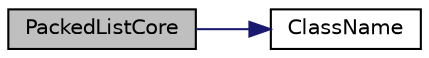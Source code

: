 digraph "PackedListCore"
{
  bgcolor="transparent";
  edge [fontname="Helvetica",fontsize="10",labelfontname="Helvetica",labelfontsize="10"];
  node [fontname="Helvetica",fontsize="10",shape=record];
  rankdir="LR";
  Node1 [label="PackedListCore",height=0.2,width=0.4,color="black", fillcolor="grey75", style="filled", fontcolor="black"];
  Node1 -> Node2 [color="midnightblue",fontsize="10",style="solid",fontname="Helvetica"];
  Node2 [label="ClassName",height=0.2,width=0.4,color="black",URL="$a01796.html#a63b533257a20c7ef82a9817f8d433645",tooltip="Define template name and debug. "];
}
